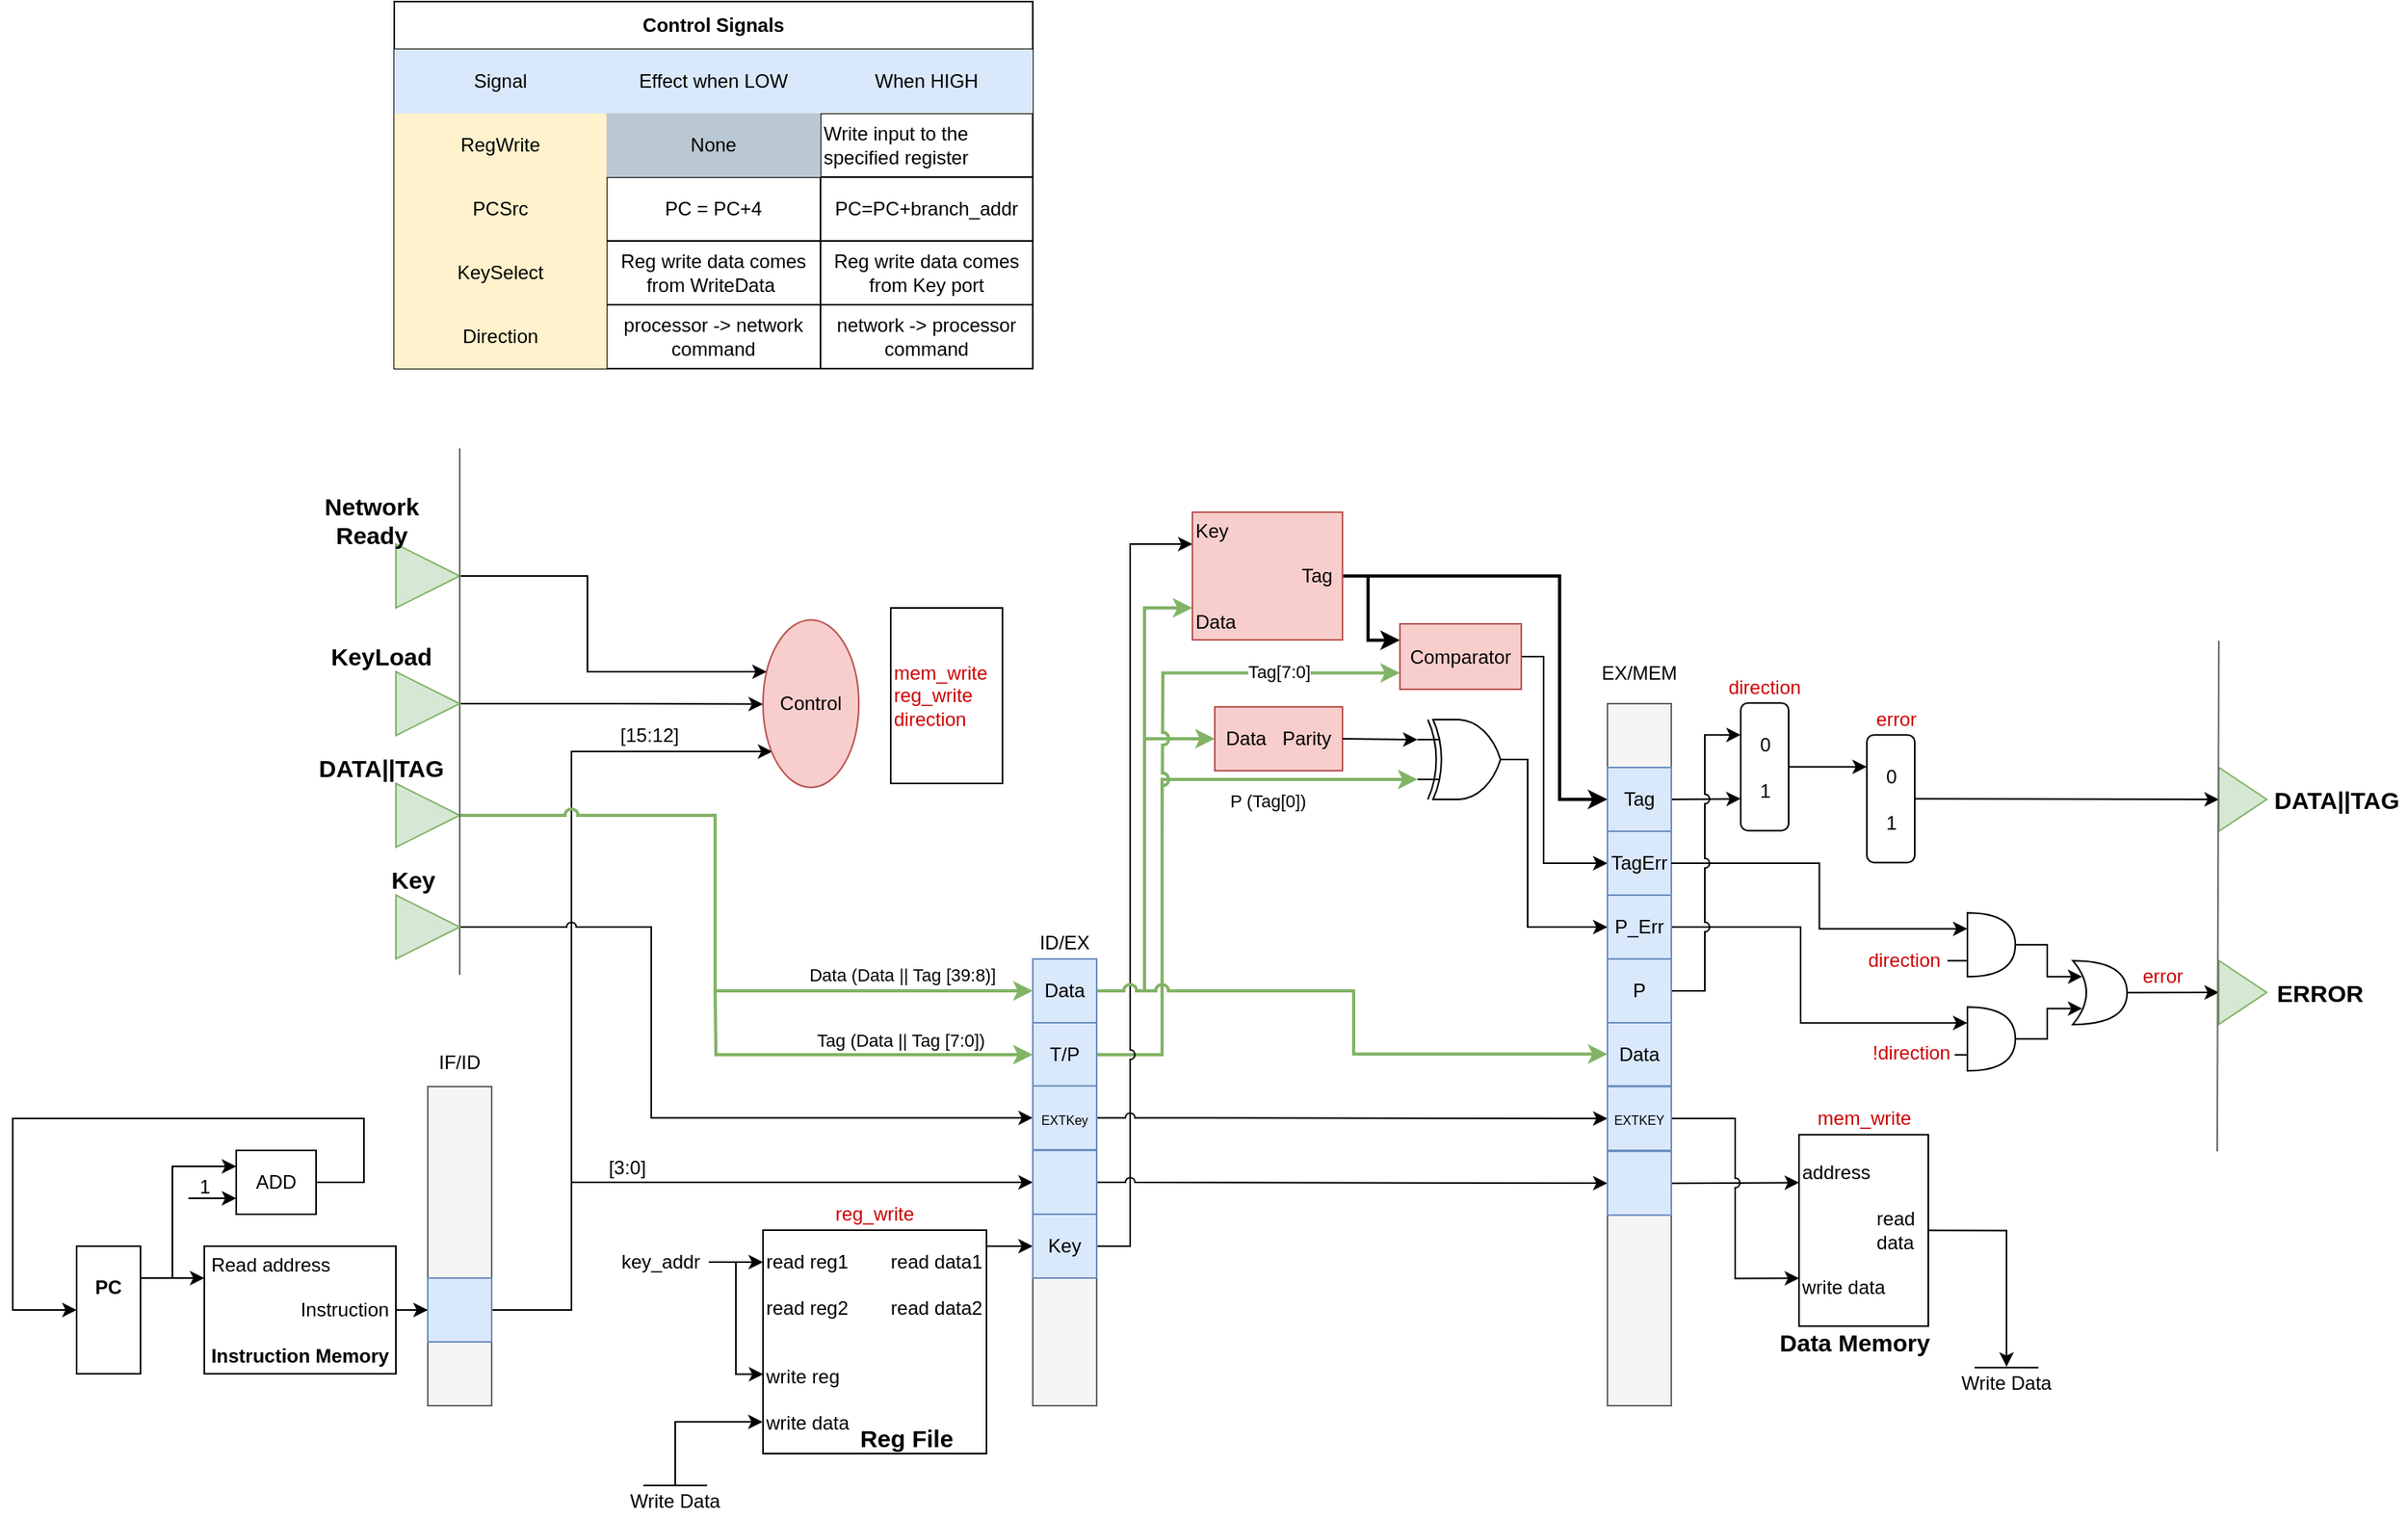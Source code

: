 <mxfile version="14.5.1" type="device"><diagram name="Page-1" id="74e2e168-ea6b-b213-b513-2b3c1d86103e"><mxGraphModel dx="2950" dy="795" grid="1" gridSize="10" guides="1" tooltips="1" connect="1" arrows="1" fold="1" page="1" pageScale="1" pageWidth="1654" pageHeight="1169" background="#ffffff" math="0" shadow="0"><root><mxCell id="0"/><mxCell id="1" parent="0"/><mxCell id="Qz7bdWwAVYigRdBkFdGd-472" value="" style="rounded=0;whiteSpace=wrap;html=1;fillColor=#f5f5f5;strokeColor=#666666;fontColor=#333333;" parent="1" vertex="1"><mxGeometry x="-561" y="560" width="40" height="440" as="geometry"/></mxCell><mxCell id="Qz7bdWwAVYigRdBkFdGd-471" value="" style="rounded=0;whiteSpace=wrap;html=1;fillColor=#f5f5f5;strokeColor=#666666;fontColor=#333333;" parent="1" vertex="1"><mxGeometry x="-921" y="720" width="40" height="280" as="geometry"/></mxCell><mxCell id="Qz7bdWwAVYigRdBkFdGd-112" value="" style="rounded=0;whiteSpace=wrap;html=1;fillColor=#f5f5f5;strokeColor=#666666;fontColor=#333333;" parent="1" vertex="1"><mxGeometry x="-1300" y="800" width="40" height="200" as="geometry"/></mxCell><mxCell id="Qz7bdWwAVYigRdBkFdGd-50" style="rounded=0;orthogonalLoop=1;jettySize=auto;html=1;strokeWidth=2;entryX=0;entryY=0.75;entryDx=0;entryDy=0;entryPerimeter=0;edgeStyle=elbowEdgeStyle;exitX=1;exitY=0.5;exitDx=0;exitDy=0;fillColor=#d5e8d4;strokeColor=#82b366;jumpStyle=arc;" parent="1" source="Qz7bdWwAVYigRdBkFdGd-68" target="X4M5kiGfj8G9DCbS5m-O-1" edge="1"><mxGeometry relative="1" as="geometry"><mxPoint x="-901" y="540" as="sourcePoint"/><mxPoint x="-671" y="680" as="targetPoint"/><Array as="points"><mxPoint x="-840" y="690"/><mxPoint x="-841" y="690"/><mxPoint x="-781" y="710"/></Array></mxGeometry></mxCell><mxCell id="Qz7bdWwAVYigRdBkFdGd-59" value="P (Tag[0])" style="edgeLabel;html=1;align=center;verticalAlign=middle;resizable=0;points=[];" parent="Qz7bdWwAVYigRdBkFdGd-50" vertex="1" connectable="0"><mxGeometry x="-0.06" y="-1" relative="1" as="geometry"><mxPoint x="65" y="-25.14" as="offset"/></mxGeometry></mxCell><mxCell id="6q1xAT7e-KM2-TRKY-lN-1" value="&lt;b&gt;PC&lt;br&gt;&lt;/b&gt;&lt;br&gt;&lt;br&gt;" style="rounded=0;whiteSpace=wrap;html=1;" parent="1" vertex="1"><mxGeometry x="-1520" y="900" width="40" height="80" as="geometry"/></mxCell><mxCell id="OQF8yWpYjCovLzbitYyB-6" style="edgeStyle=orthogonalEdgeStyle;rounded=0;orthogonalLoop=1;jettySize=auto;html=1;entryX=0;entryY=0.5;entryDx=0;entryDy=0;" parent="1" source="6q1xAT7e-KM2-TRKY-lN-2" target="Qz7bdWwAVYigRdBkFdGd-5" edge="1"><mxGeometry relative="1" as="geometry"><mxPoint x="-1320" y="950" as="targetPoint"/></mxGeometry></mxCell><mxCell id="6q1xAT7e-KM2-TRKY-lN-2" value="&lt;div style=&quot;text-align: left&quot;&gt;&lt;span&gt;Read address&lt;/span&gt;&lt;/div&gt;&lt;div style=&quot;text-align: left&quot;&gt;&lt;br&gt;&lt;/div&gt;&lt;div style=&quot;text-align: right&quot;&gt;&lt;span&gt;Instruction&lt;/span&gt;&lt;/div&gt;&lt;div style=&quot;text-align: right&quot;&gt;&lt;br&gt;&lt;/div&gt;&lt;div style=&quot;text-align: left&quot;&gt;&lt;span&gt;&lt;b&gt;Instruction Memory&lt;/b&gt;&lt;/span&gt;&lt;/div&gt;" style="rounded=0;whiteSpace=wrap;html=1;" parent="1" vertex="1"><mxGeometry x="-1440" y="900" width="120" height="80" as="geometry"/></mxCell><mxCell id="6q1xAT7e-KM2-TRKY-lN-3" value="" style="endArrow=classic;html=1;exitX=1;exitY=0.25;exitDx=0;exitDy=0;entryX=0;entryY=0.25;entryDx=0;entryDy=0;" parent="1" source="6q1xAT7e-KM2-TRKY-lN-1" target="6q1xAT7e-KM2-TRKY-lN-2" edge="1"><mxGeometry width="50" height="50" relative="1" as="geometry"><mxPoint x="-1320" y="990" as="sourcePoint"/><mxPoint x="-1270" y="940" as="targetPoint"/></mxGeometry></mxCell><mxCell id="6q1xAT7e-KM2-TRKY-lN-13" value="&lt;div&gt;&lt;span&gt;read reg1&amp;nbsp; &amp;nbsp; &amp;nbsp; &amp;nbsp; read data1&lt;/span&gt;&lt;/div&gt;&lt;div&gt;&lt;span&gt;&lt;br&gt;&lt;/span&gt;&lt;/div&gt;&lt;div&gt;&lt;span&gt;read reg2&amp;nbsp; &amp;nbsp; &amp;nbsp; &amp;nbsp; read data2&lt;/span&gt;&lt;/div&gt;&lt;div&gt;&lt;span&gt;&lt;br&gt;&lt;/span&gt;&lt;/div&gt;&lt;div style=&quot;text-align: right&quot;&gt;&lt;br&gt;&lt;/div&gt;&lt;div&gt;&lt;span&gt;write reg&lt;/span&gt;&lt;/div&gt;&lt;div&gt;&lt;span&gt;&lt;br&gt;&lt;/span&gt;&lt;/div&gt;write data" style="rounded=0;whiteSpace=wrap;html=1;align=left;" parent="1" vertex="1"><mxGeometry x="-1090" y="890" width="140" height="140" as="geometry"/></mxCell><mxCell id="zgt9jMyl5GcCJCUbDBFP-15" style="edgeStyle=orthogonalEdgeStyle;rounded=0;jumpStyle=arc;orthogonalLoop=1;jettySize=auto;html=1;exitX=1;exitY=0.5;exitDx=0;exitDy=0;strokeWidth=1;entryX=0.5;entryY=0;entryDx=0;entryDy=0;" edge="1" parent="1" source="6q1xAT7e-KM2-TRKY-lN-38" target="Qz7bdWwAVYigRdBkFdGd-151"><mxGeometry relative="1" as="geometry"><mxPoint x="-311" y="965.58" as="targetPoint"/><Array as="points"><mxPoint x="-311" y="890.58"/></Array></mxGeometry></mxCell><mxCell id="6q1xAT7e-KM2-TRKY-lN-38" value="&lt;div&gt;&lt;span&gt;address&lt;/span&gt;&lt;/div&gt;&lt;div&gt;&lt;span&gt;&lt;br&gt;&lt;/span&gt;&lt;/div&gt;&lt;div&gt;&lt;span&gt;&amp;nbsp; &amp;nbsp; &amp;nbsp; &amp;nbsp; &amp;nbsp; &amp;nbsp; &amp;nbsp; read&lt;/span&gt;&lt;/div&gt;&lt;div&gt;&lt;span&gt;&amp;nbsp; &amp;nbsp; &amp;nbsp; &amp;nbsp; &amp;nbsp; &amp;nbsp; &amp;nbsp; data&lt;/span&gt;&lt;/div&gt;&lt;div style=&quot;text-align: right&quot;&gt;&lt;br&gt;&lt;/div&gt;&lt;div&gt;&lt;span&gt;write data&lt;/span&gt;&lt;/div&gt;" style="rounded=0;whiteSpace=wrap;html=1;align=left;" parent="1" vertex="1"><mxGeometry x="-441" y="830.16" width="81" height="120" as="geometry"/></mxCell><mxCell id="6q1xAT7e-KM2-TRKY-lN-51" value="" style="endArrow=classic;html=1;entryX=0;entryY=0.25;entryDx=0;entryDy=0;exitX=1;exitY=0.5;exitDx=0;exitDy=0;rounded=0;edgeStyle=elbowEdgeStyle;jumpStyle=arc;" parent="1" source="Qz7bdWwAVYigRdBkFdGd-15" target="6q1xAT7e-KM2-TRKY-lN-38" edge="1"><mxGeometry width="50" height="50" relative="1" as="geometry"><mxPoint x="-521" y="891" as="sourcePoint"/><mxPoint x="-390" y="980" as="targetPoint"/><Array as="points"/></mxGeometry></mxCell><mxCell id="6q1xAT7e-KM2-TRKY-lN-56" value="&lt;font style=&quot;font-size: 15px&quot;&gt;&lt;b&gt;Reg File&lt;/b&gt;&lt;/font&gt;" style="text;html=1;strokeColor=none;fillColor=none;align=center;verticalAlign=middle;whiteSpace=wrap;rounded=0;" parent="1" vertex="1"><mxGeometry x="-1040" y="1010" width="80" height="20" as="geometry"/></mxCell><mxCell id="6q1xAT7e-KM2-TRKY-lN-57" value="&lt;font style=&quot;font-size: 15px&quot;&gt;&lt;b&gt;Data Memory&lt;/b&gt;&lt;/font&gt;" style="text;html=1;strokeColor=none;fillColor=none;align=center;verticalAlign=middle;whiteSpace=wrap;rounded=0;" parent="1" vertex="1"><mxGeometry x="-466" y="950.16" width="120" height="20" as="geometry"/></mxCell><mxCell id="6q1xAT7e-KM2-TRKY-lN-79" value="" style="endArrow=classic;html=1;entryX=0;entryY=0.25;entryDx=0;entryDy=0;exitX=1;exitY=0.25;exitDx=0;exitDy=0;rounded=0;" parent="1" source="6q1xAT7e-KM2-TRKY-lN-1" target="Qz7bdWwAVYigRdBkFdGd-65" edge="1"><mxGeometry width="50" height="50" relative="1" as="geometry"><mxPoint x="-1460" y="480" as="sourcePoint"/><mxPoint x="-574.992" y="264.078" as="targetPoint"/><Array as="points"><mxPoint x="-1460" y="920"/><mxPoint x="-1460" y="850"/></Array></mxGeometry></mxCell><mxCell id="6q1xAT7e-KM2-TRKY-lN-95" value="" style="endArrow=classic;html=1;exitX=1;exitY=0.5;exitDx=0;exitDy=0;rounded=0;strokeWidth=1;edgeStyle=elbowEdgeStyle;entryX=0;entryY=0.5;entryDx=0;entryDy=0;" parent="1" source="Qz7bdWwAVYigRdBkFdGd-5" target="Qz7bdWwAVYigRdBkFdGd-11" edge="1"><mxGeometry width="50" height="50" relative="1" as="geometry"><mxPoint x="-1300" y="950" as="sourcePoint"/><mxPoint x="-990" y="850" as="targetPoint"/><Array as="points"><mxPoint x="-1210" y="900"/></Array></mxGeometry></mxCell><mxCell id="6q1xAT7e-KM2-TRKY-lN-102" value="[3:0]" style="text;html=1;strokeColor=none;fillColor=none;align=center;verticalAlign=middle;whiteSpace=wrap;rounded=0;" parent="1" vertex="1"><mxGeometry x="-1195" y="840.58" width="40" height="20" as="geometry"/></mxCell><mxCell id="OQF8yWpYjCovLzbitYyB-7" value="IF/ID" style="text;html=1;strokeColor=none;fillColor=none;align=center;verticalAlign=middle;whiteSpace=wrap;rounded=0;" parent="1" vertex="1"><mxGeometry x="-1300" y="774.58" width="40" height="20" as="geometry"/></mxCell><mxCell id="OQF8yWpYjCovLzbitYyB-9" value="ID/EX" style="text;html=1;strokeColor=none;fillColor=none;align=center;verticalAlign=middle;whiteSpace=wrap;rounded=0;" parent="1" vertex="1"><mxGeometry x="-921" y="700" width="40" height="20" as="geometry"/></mxCell><mxCell id="OQF8yWpYjCovLzbitYyB-10" value="" style="endArrow=classic;html=1;entryX=0;entryY=0.5;entryDx=0;entryDy=0;rounded=0;edgeStyle=elbowEdgeStyle;" parent="1" target="Qz7bdWwAVYigRdBkFdGd-8" edge="1"><mxGeometry width="50" height="50" relative="1" as="geometry"><mxPoint x="-950" y="900" as="sourcePoint"/><mxPoint x="-900" y="852.08" as="targetPoint"/><Array as="points"><mxPoint x="-941" y="900"/></Array></mxGeometry></mxCell><mxCell id="OQF8yWpYjCovLzbitYyB-30" value="EX/MEM" style="text;html=1;strokeColor=none;fillColor=none;align=center;verticalAlign=middle;whiteSpace=wrap;rounded=0;" parent="1" vertex="1"><mxGeometry x="-561" y="531" width="40" height="20" as="geometry"/></mxCell><mxCell id="k0A_4YkUhH9i3NWK06eN-8" value="1" style="text;html=1;align=center;verticalAlign=middle;resizable=0;points=[];autosize=1;" parent="1" vertex="1"><mxGeometry x="-1450" y="853" width="20" height="20" as="geometry"/></mxCell><mxCell id="k0A_4YkUhH9i3NWK06eN-9" value="" style="endArrow=classic;html=1;entryX=0;entryY=0.75;entryDx=0;entryDy=0;" parent="1" target="Qz7bdWwAVYigRdBkFdGd-65" edge="1"><mxGeometry width="50" height="50" relative="1" as="geometry"><mxPoint x="-1450" y="870" as="sourcePoint"/><mxPoint x="-1446.132" y="820.845" as="targetPoint"/></mxGeometry></mxCell><mxCell id="k0A_4YkUhH9i3NWK06eN-18" value="" style="endArrow=classic;html=1;exitX=1;exitY=0.5;exitDx=0;exitDy=0;rounded=0;entryX=0;entryY=0.5;entryDx=0;entryDy=0;" parent="1" source="Qz7bdWwAVYigRdBkFdGd-65" target="6q1xAT7e-KM2-TRKY-lN-1" edge="1"><mxGeometry width="50" height="50" relative="1" as="geometry"><mxPoint x="-1360.442" y="764.869" as="sourcePoint"/><mxPoint x="-1580" y="925" as="targetPoint"/><Array as="points"><mxPoint x="-1340" y="860"/><mxPoint x="-1340" y="820"/><mxPoint x="-1560" y="820"/><mxPoint x="-1560" y="940"/></Array></mxGeometry></mxCell><mxCell id="Qz7bdWwAVYigRdBkFdGd-118" style="edgeStyle=elbowEdgeStyle;rounded=0;jumpStyle=arc;orthogonalLoop=1;jettySize=auto;html=1;strokeWidth=1;entryX=0.097;entryY=0.786;entryDx=0;entryDy=0;entryPerimeter=0;" parent="1" source="Qz7bdWwAVYigRdBkFdGd-5" edge="1" target="Qz7bdWwAVYigRdBkFdGd-115"><mxGeometry relative="1" as="geometry"><mxPoint x="-1090" y="590" as="targetPoint"/><Array as="points"><mxPoint x="-1210" y="750"/><mxPoint x="-1210" y="610"/><mxPoint x="-1210" y="580"/><mxPoint x="-1210" y="740"/></Array></mxGeometry></mxCell><mxCell id="Qz7bdWwAVYigRdBkFdGd-5" value="" style="whiteSpace=wrap;html=1;aspect=fixed;fillColor=#dae8fc;strokeColor=#6c8ebf;" parent="1" vertex="1"><mxGeometry x="-1300" y="920" width="40" height="40" as="geometry"/></mxCell><mxCell id="zgt9jMyl5GcCJCUbDBFP-25" style="edgeStyle=orthogonalEdgeStyle;rounded=0;jumpStyle=arc;orthogonalLoop=1;jettySize=auto;html=1;exitX=1;exitY=0.5;exitDx=0;exitDy=0;entryX=0;entryY=0.25;entryDx=0;entryDy=0;startArrow=none;startFill=0;endArrow=classic;endFill=1;strokeWidth=1;" edge="1" parent="1" source="Qz7bdWwAVYigRdBkFdGd-8" target="Qz7bdWwAVYigRdBkFdGd-52"><mxGeometry relative="1" as="geometry"><Array as="points"><mxPoint x="-860" y="900"/><mxPoint x="-860" y="460"/></Array></mxGeometry></mxCell><mxCell id="Qz7bdWwAVYigRdBkFdGd-8" value="Key" style="whiteSpace=wrap;html=1;aspect=fixed;fillColor=#dae8fc;strokeColor=#6c8ebf;" parent="1" vertex="1"><mxGeometry x="-921" y="880" width="40" height="40" as="geometry"/></mxCell><mxCell id="zgt9jMyl5GcCJCUbDBFP-9" style="edgeStyle=orthogonalEdgeStyle;rounded=0;orthogonalLoop=1;jettySize=auto;html=1;exitX=1;exitY=0.5;exitDx=0;exitDy=0;entryX=0;entryY=0.5;entryDx=0;entryDy=0;strokeWidth=1;jumpStyle=arc;" edge="1" parent="1" source="Qz7bdWwAVYigRdBkFdGd-11" target="Qz7bdWwAVYigRdBkFdGd-15"><mxGeometry relative="1" as="geometry"/></mxCell><mxCell id="Qz7bdWwAVYigRdBkFdGd-11" value="" style="whiteSpace=wrap;html=1;aspect=fixed;fillColor=#dae8fc;strokeColor=#6c8ebf;" parent="1" vertex="1"><mxGeometry x="-921" y="840" width="40" height="40" as="geometry"/></mxCell><mxCell id="Qz7bdWwAVYigRdBkFdGd-15" value="" style="whiteSpace=wrap;html=1;aspect=fixed;fillColor=#dae8fc;strokeColor=#6c8ebf;" parent="1" vertex="1"><mxGeometry x="-561" y="840.58" width="40" height="40" as="geometry"/></mxCell><mxCell id="Qz7bdWwAVYigRdBkFdGd-28" style="edgeStyle=orthogonalEdgeStyle;rounded=0;orthogonalLoop=1;jettySize=auto;html=1;entryX=0;entryY=0.5;entryDx=0;entryDy=0;fillColor=#d5e8d4;strokeColor=#82b366;strokeWidth=2;exitX=1;exitY=0.5;exitDx=0;exitDy=0;jumpStyle=arc;" parent="1" source="Qz7bdWwAVYigRdBkFdGd-25" target="Qz7bdWwAVYigRdBkFdGd-69" edge="1"><mxGeometry relative="1" as="geometry"><mxPoint x="-1110" y="730" as="sourcePoint"/><Array as="points"><mxPoint x="-1120" y="630"/><mxPoint x="-1120" y="740"/></Array></mxGeometry></mxCell><mxCell id="Qz7bdWwAVYigRdBkFdGd-32" value="Data (Data || Tag [39:8)]" style="edgeLabel;html=1;align=center;verticalAlign=middle;resizable=0;points=[];" parent="Qz7bdWwAVYigRdBkFdGd-28" vertex="1" connectable="0"><mxGeometry x="0.576" y="-2" relative="1" as="geometry"><mxPoint x="17.43" y="-12" as="offset"/></mxGeometry></mxCell><mxCell id="Qz7bdWwAVYigRdBkFdGd-25" value="" style="triangle;whiteSpace=wrap;html=1;fillColor=#d5e8d4;strokeColor=#82b366;" parent="1" vertex="1"><mxGeometry x="-1320" y="610" width="40" height="40" as="geometry"/></mxCell><mxCell id="Qz7bdWwAVYigRdBkFdGd-26" value="&lt;font style=&quot;font-size: 15px&quot;&gt;&lt;b&gt;DATA||TAG&lt;/b&gt;&lt;/font&gt;" style="text;html=1;strokeColor=none;fillColor=none;align=center;verticalAlign=middle;whiteSpace=wrap;rounded=0;" parent="1" vertex="1"><mxGeometry x="-1380" y="590" width="102.29" height="20" as="geometry"/></mxCell><mxCell id="Qz7bdWwAVYigRdBkFdGd-35" value="&lt;font style=&quot;font-size: 15px&quot;&gt;&lt;b&gt;ERROR&lt;/b&gt;&lt;/font&gt;" style="text;html=1;strokeColor=none;fillColor=none;align=center;verticalAlign=middle;whiteSpace=wrap;rounded=0;" parent="1" vertex="1"><mxGeometry x="-151.75" y="731.08" width="75" height="20" as="geometry"/></mxCell><mxCell id="zgt9jMyl5GcCJCUbDBFP-52" style="edgeStyle=orthogonalEdgeStyle;rounded=0;jumpStyle=arc;orthogonalLoop=1;jettySize=auto;html=1;exitX=0;exitY=0.5;exitDx=0;exitDy=0;startArrow=classic;startFill=1;endArrow=none;endFill=0;strokeWidth=2;fillColor=#d5e8d4;strokeColor=#82b366;" edge="1" parent="1" source="Qz7bdWwAVYigRdBkFdGd-43"><mxGeometry relative="1" as="geometry"><mxPoint x="-850" y="582" as="targetPoint"/></mxGeometry></mxCell><mxCell id="Qz7bdWwAVYigRdBkFdGd-43" value="Data&amp;nbsp; &amp;nbsp;Parity" style="rounded=0;whiteSpace=wrap;html=1;fillColor=#f8cecc;strokeColor=#b85450;" parent="1" vertex="1"><mxGeometry x="-807" y="562" width="80" height="40" as="geometry"/></mxCell><mxCell id="Qz7bdWwAVYigRdBkFdGd-46" style="rounded=0;orthogonalLoop=1;jettySize=auto;html=1;entryX=0;entryY=0.75;entryDx=0;entryDy=0;strokeWidth=2;edgeStyle=elbowEdgeStyle;exitX=1;exitY=0.5;exitDx=0;exitDy=0;fillColor=#d5e8d4;strokeColor=#82b366;jumpStyle=arc;" parent="1" source="Qz7bdWwAVYigRdBkFdGd-69" target="Qz7bdWwAVYigRdBkFdGd-52" edge="1"><mxGeometry relative="1" as="geometry"><mxPoint x="-901" y="500" as="sourcePoint"/><mxPoint x="-781" y="441.93" as="targetPoint"/><Array as="points"><mxPoint x="-851" y="620"/></Array></mxGeometry></mxCell><mxCell id="Qz7bdWwAVYigRdBkFdGd-63" style="edgeStyle=elbowEdgeStyle;rounded=0;jumpStyle=arc;orthogonalLoop=1;jettySize=auto;html=1;entryX=0;entryY=0.5;entryDx=0;entryDy=0;strokeWidth=1;exitX=1;exitY=0.5;exitDx=0;exitDy=0;exitPerimeter=0;" parent="1" source="X4M5kiGfj8G9DCbS5m-O-1" target="Qz7bdWwAVYigRdBkFdGd-60" edge="1"><mxGeometry relative="1" as="geometry"><Array as="points"><mxPoint x="-611" y="650"/></Array><mxPoint x="-621.0" y="620" as="sourcePoint"/></mxGeometry></mxCell><mxCell id="Qz7bdWwAVYigRdBkFdGd-57" style="edgeStyle=elbowEdgeStyle;rounded=0;orthogonalLoop=1;jettySize=auto;html=1;entryX=0;entryY=0.25;entryDx=0;entryDy=0;strokeWidth=2;exitX=1;exitY=0.5;exitDx=0;exitDy=0;" parent="1" source="Qz7bdWwAVYigRdBkFdGd-52" target="Qz7bdWwAVYigRdBkFdGd-55" edge="1"><mxGeometry relative="1" as="geometry"><Array as="points"><mxPoint x="-711" y="500"/></Array></mxGeometry></mxCell><mxCell id="Qz7bdWwAVYigRdBkFdGd-89" style="rounded=0;jumpStyle=arc;orthogonalLoop=1;jettySize=auto;elbow=vertical;html=1;entryX=0;entryY=0.5;entryDx=0;entryDy=0;strokeWidth=2;exitX=1;exitY=0.5;exitDx=0;exitDy=0;" parent="1" source="Qz7bdWwAVYigRdBkFdGd-52" target="Qz7bdWwAVYigRdBkFdGd-88" edge="1"><mxGeometry relative="1" as="geometry"><Array as="points"><mxPoint x="-591" y="480"/><mxPoint x="-591" y="620"/></Array></mxGeometry></mxCell><mxCell id="Qz7bdWwAVYigRdBkFdGd-52" value="&lt;div&gt;&lt;span&gt;Key&lt;/span&gt;&lt;/div&gt;&lt;div&gt;&lt;br&gt;&lt;/div&gt;&lt;div&gt;&amp;nbsp; &amp;nbsp; &amp;nbsp; &amp;nbsp; &amp;nbsp; &amp;nbsp; &amp;nbsp; &amp;nbsp; &amp;nbsp; &amp;nbsp; Tag&lt;/div&gt;&lt;div&gt;&lt;br&gt;&lt;/div&gt;&lt;div&gt;Data&lt;/div&gt;" style="rounded=0;whiteSpace=wrap;html=1;fillColor=#f8cecc;strokeColor=#b85450;align=left;" parent="1" vertex="1"><mxGeometry x="-821" y="440" width="94" height="80" as="geometry"/></mxCell><mxCell id="Qz7bdWwAVYigRdBkFdGd-62" style="edgeStyle=elbowEdgeStyle;rounded=0;jumpStyle=arc;orthogonalLoop=1;jettySize=auto;html=1;entryX=0;entryY=0.5;entryDx=0;entryDy=0;strokeWidth=1;" parent="1" source="Qz7bdWwAVYigRdBkFdGd-55" target="Qz7bdWwAVYigRdBkFdGd-61" edge="1"><mxGeometry relative="1" as="geometry"><Array as="points"><mxPoint x="-601" y="590"/></Array></mxGeometry></mxCell><mxCell id="zgt9jMyl5GcCJCUbDBFP-26" style="edgeStyle=orthogonalEdgeStyle;rounded=0;jumpStyle=arc;orthogonalLoop=1;jettySize=auto;html=1;exitX=0;exitY=0.75;exitDx=0;exitDy=0;startArrow=classic;startFill=1;endArrow=none;endFill=0;strokeWidth=2;fillColor=#d5e8d4;strokeColor=#82b366;" edge="1" parent="1" source="Qz7bdWwAVYigRdBkFdGd-55"><mxGeometry relative="1" as="geometry"><mxPoint x="-840" y="640" as="targetPoint"/></mxGeometry></mxCell><mxCell id="Qz7bdWwAVYigRdBkFdGd-55" value="Comparator" style="rounded=0;whiteSpace=wrap;html=1;fillColor=#f8cecc;strokeColor=#b85450;" parent="1" vertex="1"><mxGeometry x="-691" y="510" width="76" height="41" as="geometry"/></mxCell><mxCell id="zgt9jMyl5GcCJCUbDBFP-39" style="edgeStyle=orthogonalEdgeStyle;rounded=0;jumpStyle=arc;orthogonalLoop=1;jettySize=auto;html=1;exitX=1;exitY=0.5;exitDx=0;exitDy=0;entryX=0;entryY=0.25;entryDx=0;entryDy=0;entryPerimeter=0;startArrow=none;startFill=0;endArrow=classic;endFill=1;strokeWidth=1;" edge="1" parent="1" source="Qz7bdWwAVYigRdBkFdGd-60" target="Qz7bdWwAVYigRdBkFdGd-93"><mxGeometry relative="1" as="geometry"><Array as="points"><mxPoint x="-440" y="700"/><mxPoint x="-440" y="760"/></Array></mxGeometry></mxCell><mxCell id="Qz7bdWwAVYigRdBkFdGd-60" value="P_Err" style="whiteSpace=wrap;html=1;aspect=fixed;fillColor=#dae8fc;strokeColor=#6c8ebf;" parent="1" vertex="1"><mxGeometry x="-561" y="680" width="40" height="40" as="geometry"/></mxCell><mxCell id="Qz7bdWwAVYigRdBkFdGd-61" value="TagErr" style="whiteSpace=wrap;html=1;aspect=fixed;fillColor=#dae8fc;strokeColor=#6c8ebf;" parent="1" vertex="1"><mxGeometry x="-561" y="640" width="40" height="40" as="geometry"/></mxCell><mxCell id="Qz7bdWwAVYigRdBkFdGd-65" value="ADD" style="rounded=0;whiteSpace=wrap;html=1;" parent="1" vertex="1"><mxGeometry x="-1420" y="840" width="50" height="40" as="geometry"/></mxCell><mxCell id="zgt9jMyl5GcCJCUbDBFP-23" style="edgeStyle=orthogonalEdgeStyle;rounded=0;jumpStyle=arc;orthogonalLoop=1;jettySize=auto;html=1;exitX=0;exitY=0.5;exitDx=0;exitDy=0;startArrow=classic;startFill=1;endArrow=none;endFill=0;strokeWidth=2;fillColor=#d5e8d4;strokeColor=#82b366;" edge="1" parent="1" source="Qz7bdWwAVYigRdBkFdGd-68"><mxGeometry relative="1" as="geometry"><mxPoint x="-1120" y="740" as="targetPoint"/></mxGeometry></mxCell><mxCell id="Qz7bdWwAVYigRdBkFdGd-68" value="T/P" style="whiteSpace=wrap;html=1;aspect=fixed;fillColor=#dae8fc;strokeColor=#6c8ebf;" parent="1" vertex="1"><mxGeometry x="-921" y="760" width="40" height="40" as="geometry"/></mxCell><mxCell id="Qz7bdWwAVYigRdBkFdGd-69" value="Data" style="whiteSpace=wrap;html=1;aspect=fixed;fillColor=#dae8fc;strokeColor=#6c8ebf;" parent="1" vertex="1"><mxGeometry x="-921" y="720" width="40" height="40" as="geometry"/></mxCell><mxCell id="Qz7bdWwAVYigRdBkFdGd-80" value="" style="endArrow=none;html=1;strokeWidth=1;" parent="1" edge="1"><mxGeometry width="50" height="50" relative="1" as="geometry"><mxPoint x="-1165" y="1050" as="sourcePoint"/><mxPoint x="-1125" y="1050" as="targetPoint"/></mxGeometry></mxCell><mxCell id="Qz7bdWwAVYigRdBkFdGd-82" style="edgeStyle=elbowEdgeStyle;rounded=0;jumpStyle=arc;orthogonalLoop=1;jettySize=auto;html=1;entryX=-0.002;entryY=0.858;entryDx=0;entryDy=0;strokeWidth=1;exitX=0.5;exitY=0;exitDx=0;exitDy=0;entryPerimeter=0;" parent="1" source="Qz7bdWwAVYigRdBkFdGd-81" target="6q1xAT7e-KM2-TRKY-lN-13" edge="1"><mxGeometry relative="1" as="geometry"><Array as="points"><mxPoint x="-1145" y="1040"/></Array><mxPoint x="-1171.36" y="1025" as="targetPoint"/></mxGeometry></mxCell><mxCell id="Qz7bdWwAVYigRdBkFdGd-81" value="Write Data" style="text;html=1;strokeColor=none;fillColor=none;align=center;verticalAlign=middle;whiteSpace=wrap;rounded=0;" parent="1" vertex="1"><mxGeometry x="-1195" y="1050" width="100" height="20" as="geometry"/></mxCell><mxCell id="zgt9jMyl5GcCJCUbDBFP-35" style="edgeStyle=orthogonalEdgeStyle;rounded=0;jumpStyle=arc;orthogonalLoop=1;jettySize=auto;html=1;exitX=1;exitY=0.5;exitDx=0;exitDy=0;entryX=0;entryY=0.75;entryDx=0;entryDy=0;startArrow=none;startFill=0;endArrow=classic;endFill=1;strokeWidth=1;" edge="1" parent="1" source="Qz7bdWwAVYigRdBkFdGd-88" target="Qz7bdWwAVYigRdBkFdGd-125"><mxGeometry relative="1" as="geometry"/></mxCell><mxCell id="Qz7bdWwAVYigRdBkFdGd-88" value="Tag" style="whiteSpace=wrap;html=1;aspect=fixed;fillColor=#dae8fc;strokeColor=#6c8ebf;" parent="1" vertex="1"><mxGeometry x="-561" y="600" width="40" height="40" as="geometry"/></mxCell><mxCell id="zgt9jMyl5GcCJCUbDBFP-42" style="edgeStyle=orthogonalEdgeStyle;rounded=0;jumpStyle=arc;orthogonalLoop=1;jettySize=auto;html=1;exitX=1;exitY=0.5;exitDx=0;exitDy=0;exitPerimeter=0;entryX=0;entryY=0.5;entryDx=0;entryDy=0;startArrow=none;startFill=0;endArrow=classic;endFill=1;strokeWidth=1;" edge="1" parent="1" source="Qz7bdWwAVYigRdBkFdGd-90" target="Qz7bdWwAVYigRdBkFdGd-103"><mxGeometry relative="1" as="geometry"/></mxCell><mxCell id="Qz7bdWwAVYigRdBkFdGd-90" value="" style="shape=xor;whiteSpace=wrap;html=1;" parent="1" vertex="1"><mxGeometry x="-269.5" y="721.08" width="34" height="40" as="geometry"/></mxCell><mxCell id="zgt9jMyl5GcCJCUbDBFP-38" style="edgeStyle=orthogonalEdgeStyle;rounded=0;jumpStyle=arc;orthogonalLoop=1;jettySize=auto;html=1;exitX=0;exitY=0.25;exitDx=0;exitDy=0;exitPerimeter=0;entryX=1;entryY=0.5;entryDx=0;entryDy=0;startArrow=classic;startFill=1;endArrow=none;endFill=0;strokeWidth=1;" edge="1" parent="1" source="Qz7bdWwAVYigRdBkFdGd-91" target="Qz7bdWwAVYigRdBkFdGd-61"><mxGeometry relative="1" as="geometry"/></mxCell><mxCell id="zgt9jMyl5GcCJCUbDBFP-43" style="edgeStyle=orthogonalEdgeStyle;rounded=0;jumpStyle=arc;orthogonalLoop=1;jettySize=auto;html=1;exitX=1;exitY=0.5;exitDx=0;exitDy=0;exitPerimeter=0;entryX=0.175;entryY=0.25;entryDx=0;entryDy=0;entryPerimeter=0;startArrow=none;startFill=0;endArrow=classic;endFill=1;strokeWidth=1;" edge="1" parent="1" source="Qz7bdWwAVYigRdBkFdGd-91" target="Qz7bdWwAVYigRdBkFdGd-90"><mxGeometry relative="1" as="geometry"/></mxCell><mxCell id="zgt9jMyl5GcCJCUbDBFP-48" style="edgeStyle=orthogonalEdgeStyle;rounded=0;jumpStyle=arc;orthogonalLoop=1;jettySize=auto;html=1;exitX=0;exitY=0.75;exitDx=0;exitDy=0;exitPerimeter=0;startArrow=none;startFill=0;endArrow=none;endFill=0;strokeWidth=1;" edge="1" parent="1" source="Qz7bdWwAVYigRdBkFdGd-91"><mxGeometry relative="1" as="geometry"><mxPoint x="-348" y="721.18" as="targetPoint"/></mxGeometry></mxCell><mxCell id="Qz7bdWwAVYigRdBkFdGd-91" value="" style="shape=or;whiteSpace=wrap;html=1;" parent="1" vertex="1"><mxGeometry x="-335.5" y="691.08" width="30" height="40" as="geometry"/></mxCell><mxCell id="zgt9jMyl5GcCJCUbDBFP-21" style="edgeStyle=orthogonalEdgeStyle;rounded=0;jumpStyle=arc;orthogonalLoop=1;jettySize=auto;html=1;exitX=0;exitY=0.75;exitDx=0;exitDy=0;exitPerimeter=0;endArrow=none;endFill=0;strokeWidth=1;" edge="1" parent="1" source="Qz7bdWwAVYigRdBkFdGd-93"><mxGeometry relative="1" as="geometry"><mxPoint x="-343.5" y="781.057" as="targetPoint"/></mxGeometry></mxCell><mxCell id="zgt9jMyl5GcCJCUbDBFP-44" style="edgeStyle=orthogonalEdgeStyle;rounded=0;jumpStyle=arc;orthogonalLoop=1;jettySize=auto;html=1;exitX=1;exitY=0.5;exitDx=0;exitDy=0;exitPerimeter=0;entryX=0.175;entryY=0.75;entryDx=0;entryDy=0;entryPerimeter=0;startArrow=none;startFill=0;endArrow=classic;endFill=1;strokeWidth=1;" edge="1" parent="1" source="Qz7bdWwAVYigRdBkFdGd-93" target="Qz7bdWwAVYigRdBkFdGd-90"><mxGeometry relative="1" as="geometry"/></mxCell><mxCell id="Qz7bdWwAVYigRdBkFdGd-93" value="" style="shape=or;whiteSpace=wrap;html=1;" parent="1" vertex="1"><mxGeometry x="-335.5" y="750.08" width="30" height="40" as="geometry"/></mxCell><mxCell id="Qz7bdWwAVYigRdBkFdGd-96" value="&lt;font color=&quot;#cc0000&quot;&gt;direction&lt;/font&gt;" style="text;html=1;strokeColor=none;fillColor=none;align=center;verticalAlign=middle;whiteSpace=wrap;rounded=0;" parent="1" vertex="1"><mxGeometry x="-400.5" y="711.08" width="50" height="20" as="geometry"/></mxCell><mxCell id="Qz7bdWwAVYigRdBkFdGd-97" value="&lt;font color=&quot;#cc0000&quot;&gt;!direction&lt;/font&gt;" style="text;html=1;strokeColor=none;fillColor=none;align=center;verticalAlign=middle;whiteSpace=wrap;rounded=0;" parent="1" vertex="1"><mxGeometry x="-400.5" y="769.08" width="59" height="20" as="geometry"/></mxCell><mxCell id="Qz7bdWwAVYigRdBkFdGd-102" value="" style="triangle;whiteSpace=wrap;html=1;fillColor=#d5e8d4;strokeColor=#82b366;" parent="1" vertex="1"><mxGeometry x="-178" y="600" width="30" height="40" as="geometry"/></mxCell><mxCell id="Qz7bdWwAVYigRdBkFdGd-103" value="" style="triangle;whiteSpace=wrap;html=1;fillColor=#d5e8d4;strokeColor=#82b366;" parent="1" vertex="1"><mxGeometry x="-178" y="721" width="30" height="40" as="geometry"/></mxCell><mxCell id="Qz7bdWwAVYigRdBkFdGd-104" value="&lt;b&gt;&lt;font style=&quot;font-size: 15px&quot;&gt;DATA||TAG&lt;/font&gt;&lt;/b&gt;" style="text;html=1;strokeColor=none;fillColor=none;align=center;verticalAlign=middle;whiteSpace=wrap;rounded=0;" parent="1" vertex="1"><mxGeometry x="-148" y="605.0" width="87.5" height="30" as="geometry"/></mxCell><mxCell id="Qz7bdWwAVYigRdBkFdGd-115" value="Control" style="ellipse;whiteSpace=wrap;html=1;fillColor=#f8cecc;strokeColor=#b85450;" parent="1" vertex="1"><mxGeometry x="-1090" y="507.5" width="60" height="105" as="geometry"/></mxCell><mxCell id="Qz7bdWwAVYigRdBkFdGd-119" value="&lt;div&gt;&lt;span style=&quot;color: rgb(204 , 0 , 0)&quot;&gt;&lt;br&gt;&lt;/span&gt;&lt;/div&gt;&lt;div&gt;&lt;span style=&quot;color: rgb(204 , 0 , 0)&quot;&gt;mem_write&lt;/span&gt;&lt;/div&gt;&lt;div&gt;&lt;span style=&quot;color: rgb(204 , 0 , 0)&quot;&gt;reg_write&lt;/span&gt;&lt;/div&gt;&lt;div&gt;&lt;span style=&quot;color: rgb(204 , 0 , 0)&quot;&gt;direction&lt;/span&gt;&lt;/div&gt;&lt;div&gt;&lt;span&gt;&lt;font color=&quot;#cc0000&quot;&gt;&lt;br&gt;&lt;/font&gt;&lt;/span&gt;&lt;/div&gt;" style="rounded=0;whiteSpace=wrap;html=1;align=left;" parent="1" vertex="1"><mxGeometry x="-1010" y="500" width="70" height="110" as="geometry"/></mxCell><mxCell id="zgt9jMyl5GcCJCUbDBFP-53" style="edgeStyle=orthogonalEdgeStyle;rounded=0;jumpStyle=arc;orthogonalLoop=1;jettySize=auto;html=1;exitX=0;exitY=0.5;exitDx=0;exitDy=0;startArrow=classic;startFill=1;endArrow=none;endFill=0;strokeWidth=2;fillColor=#d5e8d4;strokeColor=#82b366;" edge="1" parent="1" source="Qz7bdWwAVYigRdBkFdGd-121"><mxGeometry relative="1" as="geometry"><mxPoint x="-850" y="740" as="targetPoint"/><Array as="points"><mxPoint x="-720" y="780"/><mxPoint x="-720" y="740"/></Array></mxGeometry></mxCell><mxCell id="Qz7bdWwAVYigRdBkFdGd-121" value="Data" style="whiteSpace=wrap;html=1;aspect=fixed;fillColor=#dae8fc;strokeColor=#6c8ebf;" parent="1" vertex="1"><mxGeometry x="-561" y="759.58" width="40" height="40" as="geometry"/></mxCell><mxCell id="Qz7bdWwAVYigRdBkFdGd-143" style="edgeStyle=elbowEdgeStyle;rounded=0;jumpStyle=none;orthogonalLoop=1;jettySize=auto;html=1;entryX=0;entryY=0.25;entryDx=0;entryDy=0;strokeWidth=1;" parent="1" source="Qz7bdWwAVYigRdBkFdGd-125" target="Qz7bdWwAVYigRdBkFdGd-144" edge="1"><mxGeometry relative="1" as="geometry"/></mxCell><mxCell id="Qz7bdWwAVYigRdBkFdGd-125" value="&lt;div&gt;0&lt;/div&gt;&lt;div&gt;&lt;br&gt;&lt;/div&gt;&lt;div&gt;1&lt;/div&gt;" style="rounded=1;whiteSpace=wrap;html=1;align=center;" parent="1" vertex="1"><mxGeometry x="-477.5" y="559.58" width="30" height="80" as="geometry"/></mxCell><mxCell id="Qz7bdWwAVYigRdBkFdGd-126" value="&lt;font color=&quot;#cc0000&quot;&gt;direction&lt;br&gt;&lt;/font&gt;" style="text;html=1;strokeColor=none;fillColor=none;align=center;verticalAlign=middle;whiteSpace=wrap;rounded=0;" parent="1" vertex="1"><mxGeometry x="-490" y="540.16" width="55" height="20" as="geometry"/></mxCell><mxCell id="zgt9jMyl5GcCJCUbDBFP-36" style="edgeStyle=orthogonalEdgeStyle;rounded=0;jumpStyle=arc;orthogonalLoop=1;jettySize=auto;html=1;exitX=1;exitY=0.5;exitDx=0;exitDy=0;startArrow=none;startFill=0;endArrow=classic;endFill=1;strokeWidth=1;entryX=0;entryY=0.25;entryDx=0;entryDy=0;" edge="1" parent="1" source="Qz7bdWwAVYigRdBkFdGd-140" target="Qz7bdWwAVYigRdBkFdGd-125"><mxGeometry relative="1" as="geometry"><mxPoint x="-410.0" y="700" as="targetPoint"/><Array as="points"><mxPoint x="-500" y="740"/><mxPoint x="-500" y="580"/></Array></mxGeometry></mxCell><mxCell id="Qz7bdWwAVYigRdBkFdGd-140" value="P" style="whiteSpace=wrap;html=1;aspect=fixed;fillColor=#dae8fc;strokeColor=#6c8ebf;" parent="1" vertex="1"><mxGeometry x="-561" y="720" width="40" height="40" as="geometry"/></mxCell><mxCell id="zgt9jMyl5GcCJCUbDBFP-45" style="edgeStyle=orthogonalEdgeStyle;rounded=0;jumpStyle=arc;orthogonalLoop=1;jettySize=auto;html=1;exitX=1;exitY=0.5;exitDx=0;exitDy=0;startArrow=none;startFill=0;endArrow=classic;endFill=1;strokeWidth=1;" edge="1" parent="1" source="Qz7bdWwAVYigRdBkFdGd-144" target="Qz7bdWwAVYigRdBkFdGd-102"><mxGeometry relative="1" as="geometry"/></mxCell><mxCell id="Qz7bdWwAVYigRdBkFdGd-144" value="&lt;div&gt;0&lt;/div&gt;&lt;div&gt;&lt;br&gt;&lt;/div&gt;&lt;div&gt;1&lt;/div&gt;" style="rounded=1;whiteSpace=wrap;html=1;align=center;" parent="1" vertex="1"><mxGeometry x="-398.5" y="579.58" width="30" height="80" as="geometry"/></mxCell><mxCell id="Qz7bdWwAVYigRdBkFdGd-145" value="&lt;font color=&quot;#cc0000&quot;&gt;error&lt;br&gt;&lt;/font&gt;" style="text;html=1;strokeColor=none;fillColor=none;align=center;verticalAlign=middle;whiteSpace=wrap;rounded=0;" parent="1" vertex="1"><mxGeometry x="-400.5" y="559.58" width="40" height="20" as="geometry"/></mxCell><mxCell id="Qz7bdWwAVYigRdBkFdGd-151" value="Write Data" style="text;html=1;strokeColor=none;fillColor=none;align=center;verticalAlign=middle;whiteSpace=wrap;rounded=0;" parent="1" vertex="1"><mxGeometry x="-346" y="975.58" width="70" height="20" as="geometry"/></mxCell><mxCell id="zgt9jMyl5GcCJCUbDBFP-4" style="edgeStyle=orthogonalEdgeStyle;rounded=0;orthogonalLoop=1;jettySize=auto;html=1;exitX=1;exitY=0.5;exitDx=0;exitDy=0;" edge="1" parent="1" source="Qz7bdWwAVYigRdBkFdGd-156" target="Qz7bdWwAVYigRdBkFdGd-115"><mxGeometry relative="1" as="geometry"><mxPoint x="-1090" y="540" as="targetPoint"/><Array as="points"><mxPoint x="-1200" y="480"/><mxPoint x="-1200" y="540"/></Array></mxGeometry></mxCell><mxCell id="Qz7bdWwAVYigRdBkFdGd-156" value="" style="triangle;whiteSpace=wrap;html=1;fillColor=#d5e8d4;strokeColor=#82b366;" parent="1" vertex="1"><mxGeometry x="-1320" y="460" width="40" height="40" as="geometry"/></mxCell><mxCell id="Qz7bdWwAVYigRdBkFdGd-157" value="&lt;font style=&quot;font-size: 15px&quot;&gt;&lt;b&gt;Network Ready&lt;/b&gt;&lt;/font&gt;" style="text;html=1;strokeColor=none;fillColor=none;align=center;verticalAlign=middle;whiteSpace=wrap;rounded=0;" parent="1" vertex="1"><mxGeometry x="-1390" y="430" width="110" height="30" as="geometry"/></mxCell><mxCell id="Qz7bdWwAVYigRdBkFdGd-161" value="Control Signals" style="shape=table;html=1;whiteSpace=wrap;startSize=30;container=1;collapsible=0;childLayout=tableLayout;fontStyle=1;align=center;" parent="1" vertex="1"><mxGeometry x="-1321" y="120" width="400" height="230" as="geometry"/></mxCell><mxCell id="Qz7bdWwAVYigRdBkFdGd-162" value="" style="shape=partialRectangle;html=1;whiteSpace=wrap;collapsible=0;dropTarget=0;pointerEvents=0;fillColor=none;top=0;left=0;bottom=0;right=0;points=[[0,0.5],[1,0.5]];portConstraint=eastwest;" parent="Qz7bdWwAVYigRdBkFdGd-161" vertex="1"><mxGeometry y="30" width="400" height="40" as="geometry"/></mxCell><mxCell id="Qz7bdWwAVYigRdBkFdGd-163" value="Signal" style="shape=partialRectangle;html=1;whiteSpace=wrap;connectable=0;fillColor=#dae8fc;top=0;left=0;bottom=0;right=0;overflow=hidden;strokeColor=#6c8ebf;" parent="Qz7bdWwAVYigRdBkFdGd-162" vertex="1"><mxGeometry width="133" height="40" as="geometry"/></mxCell><mxCell id="Qz7bdWwAVYigRdBkFdGd-164" value="Effect when LOW" style="shape=partialRectangle;html=1;whiteSpace=wrap;connectable=0;fillColor=#dae8fc;top=0;left=0;bottom=0;right=0;overflow=hidden;strokeColor=#6c8ebf;" parent="Qz7bdWwAVYigRdBkFdGd-162" vertex="1"><mxGeometry x="133" width="134" height="40" as="geometry"/></mxCell><mxCell id="Qz7bdWwAVYigRdBkFdGd-165" value="When HIGH" style="shape=partialRectangle;html=1;whiteSpace=wrap;connectable=0;fillColor=#dae8fc;top=0;left=0;bottom=0;right=0;overflow=hidden;strokeColor=#6c8ebf;" parent="Qz7bdWwAVYigRdBkFdGd-162" vertex="1"><mxGeometry x="267" width="133" height="40" as="geometry"/></mxCell><mxCell id="Qz7bdWwAVYigRdBkFdGd-174" value="" style="shape=partialRectangle;html=1;whiteSpace=wrap;collapsible=0;dropTarget=0;pointerEvents=0;fillColor=none;top=0;left=0;bottom=0;right=0;points=[[0,0.5],[1,0.5]];portConstraint=eastwest;" parent="Qz7bdWwAVYigRdBkFdGd-161" vertex="1"><mxGeometry y="70" width="400" height="40" as="geometry"/></mxCell><mxCell id="Qz7bdWwAVYigRdBkFdGd-175" value="RegWrite" style="shape=partialRectangle;html=1;whiteSpace=wrap;connectable=0;fillColor=#fff2cc;top=0;left=0;bottom=0;right=0;overflow=hidden;strokeColor=#d6b656;" parent="Qz7bdWwAVYigRdBkFdGd-174" vertex="1"><mxGeometry width="133" height="40" as="geometry"/></mxCell><mxCell id="Qz7bdWwAVYigRdBkFdGd-176" value="None" style="shape=partialRectangle;html=1;whiteSpace=wrap;connectable=0;fillColor=#bac8d3;top=0;left=0;bottom=0;right=0;overflow=hidden;strokeColor=#23445d;" parent="Qz7bdWwAVYigRdBkFdGd-174" vertex="1"><mxGeometry x="133" width="134" height="40" as="geometry"/></mxCell><mxCell id="Qz7bdWwAVYigRdBkFdGd-177" value="Write input to the specified register" style="shape=partialRectangle;html=1;whiteSpace=wrap;connectable=0;fillColor=none;top=0;left=0;bottom=0;right=0;overflow=hidden;align=left;" parent="Qz7bdWwAVYigRdBkFdGd-174" vertex="1"><mxGeometry x="267" width="133" height="40" as="geometry"/></mxCell><mxCell id="Qz7bdWwAVYigRdBkFdGd-178" value="" style="shape=partialRectangle;html=1;whiteSpace=wrap;collapsible=0;dropTarget=0;pointerEvents=0;fillColor=none;top=0;left=0;bottom=0;right=0;points=[[0,0.5],[1,0.5]];portConstraint=eastwest;" parent="Qz7bdWwAVYigRdBkFdGd-161" vertex="1"><mxGeometry y="110" width="400" height="40" as="geometry"/></mxCell><mxCell id="Qz7bdWwAVYigRdBkFdGd-179" value="PCSrc" style="shape=partialRectangle;html=1;whiteSpace=wrap;connectable=0;fillColor=#fff2cc;top=0;left=0;bottom=0;right=0;overflow=hidden;strokeColor=#d6b656;" parent="Qz7bdWwAVYigRdBkFdGd-178" vertex="1"><mxGeometry width="133" height="40" as="geometry"/></mxCell><mxCell id="Qz7bdWwAVYigRdBkFdGd-180" value="PC = PC+4" style="shape=partialRectangle;html=1;whiteSpace=wrap;connectable=0;fillColor=none;top=0;left=0;bottom=0;right=0;overflow=hidden;" parent="Qz7bdWwAVYigRdBkFdGd-178" vertex="1"><mxGeometry x="133" width="134" height="40" as="geometry"/></mxCell><mxCell id="Qz7bdWwAVYigRdBkFdGd-181" value="PC=PC+branch_addr" style="shape=partialRectangle;html=1;whiteSpace=wrap;connectable=0;fillColor=none;top=0;left=0;bottom=0;right=0;overflow=hidden;" parent="Qz7bdWwAVYigRdBkFdGd-178" vertex="1"><mxGeometry x="267" width="133" height="40" as="geometry"/></mxCell><mxCell id="Qz7bdWwAVYigRdBkFdGd-495" value="" style="shape=partialRectangle;html=1;whiteSpace=wrap;collapsible=0;dropTarget=0;pointerEvents=0;fillColor=none;top=0;left=0;bottom=0;right=0;points=[[0,0.5],[1,0.5]];portConstraint=eastwest;" parent="Qz7bdWwAVYigRdBkFdGd-161" vertex="1"><mxGeometry y="150" width="400" height="40" as="geometry"/></mxCell><mxCell id="Qz7bdWwAVYigRdBkFdGd-496" value="KeySelect" style="shape=partialRectangle;html=1;whiteSpace=wrap;connectable=0;fillColor=#fff2cc;top=0;left=0;bottom=0;right=0;overflow=hidden;strokeColor=#d6b656;" parent="Qz7bdWwAVYigRdBkFdGd-495" vertex="1"><mxGeometry width="133" height="40" as="geometry"/></mxCell><mxCell id="Qz7bdWwAVYigRdBkFdGd-497" value="Reg write data comes from WriteData&amp;nbsp;" style="shape=partialRectangle;html=1;whiteSpace=wrap;connectable=0;fillColor=none;top=0;left=0;bottom=0;right=0;overflow=hidden;" parent="Qz7bdWwAVYigRdBkFdGd-495" vertex="1"><mxGeometry x="133" width="134" height="40" as="geometry"/></mxCell><mxCell id="Qz7bdWwAVYigRdBkFdGd-498" value="Reg write data comes from Key port" style="shape=partialRectangle;html=1;whiteSpace=wrap;connectable=0;fillColor=none;top=0;left=0;bottom=0;right=0;overflow=hidden;" parent="Qz7bdWwAVYigRdBkFdGd-495" vertex="1"><mxGeometry x="267" width="133" height="40" as="geometry"/></mxCell><mxCell id="Qz7bdWwAVYigRdBkFdGd-499" value="" style="shape=partialRectangle;html=1;whiteSpace=wrap;collapsible=0;dropTarget=0;pointerEvents=0;fillColor=none;top=0;left=0;bottom=0;right=0;points=[[0,0.5],[1,0.5]];portConstraint=eastwest;" parent="Qz7bdWwAVYigRdBkFdGd-161" vertex="1"><mxGeometry y="190" width="400" height="40" as="geometry"/></mxCell><mxCell id="Qz7bdWwAVYigRdBkFdGd-500" value="Direction" style="shape=partialRectangle;html=1;whiteSpace=wrap;connectable=0;fillColor=#fff2cc;top=0;left=0;bottom=0;right=0;overflow=hidden;strokeColor=#d6b656;" parent="Qz7bdWwAVYigRdBkFdGd-499" vertex="1"><mxGeometry width="133" height="40" as="geometry"/></mxCell><mxCell id="Qz7bdWwAVYigRdBkFdGd-501" value="processor -&amp;gt; network command" style="shape=partialRectangle;html=1;whiteSpace=wrap;connectable=0;fillColor=none;top=0;left=0;bottom=0;right=0;overflow=hidden;" parent="Qz7bdWwAVYigRdBkFdGd-499" vertex="1"><mxGeometry x="133" width="134" height="40" as="geometry"/></mxCell><mxCell id="Qz7bdWwAVYigRdBkFdGd-502" value="network -&amp;gt; processor command" style="shape=partialRectangle;html=1;whiteSpace=wrap;connectable=0;fillColor=none;top=0;left=0;bottom=0;right=0;overflow=hidden;" parent="Qz7bdWwAVYigRdBkFdGd-499" vertex="1"><mxGeometry x="267" width="133" height="40" as="geometry"/></mxCell><mxCell id="Qz7bdWwAVYigRdBkFdGd-480" style="edgeStyle=elbowEdgeStyle;rounded=0;jumpStyle=arc;orthogonalLoop=1;jettySize=auto;html=1;strokeWidth=1;exitX=1;exitY=0.5;exitDx=0;exitDy=0;entryX=0;entryY=0.143;entryDx=0;entryDy=0;entryPerimeter=0;" parent="1" source="Qz7bdWwAVYigRdBkFdGd-479" target="6q1xAT7e-KM2-TRKY-lN-13" edge="1"><mxGeometry relative="1" as="geometry"><mxPoint x="-1140" y="901" as="sourcePoint"/><mxPoint x="-1119" y="920" as="targetPoint"/></mxGeometry></mxCell><mxCell id="Qz7bdWwAVYigRdBkFdGd-485" style="edgeStyle=elbowEdgeStyle;rounded=0;jumpStyle=arc;orthogonalLoop=1;jettySize=auto;html=1;entryX=0.001;entryY=0.645;entryDx=0;entryDy=0;entryPerimeter=0;strokeWidth=1;" parent="1" source="Qz7bdWwAVYigRdBkFdGd-479" target="6q1xAT7e-KM2-TRKY-lN-13" edge="1"><mxGeometry relative="1" as="geometry"/></mxCell><mxCell id="Qz7bdWwAVYigRdBkFdGd-479" value="key_addr" style="text;html=1;strokeColor=none;fillColor=none;align=center;verticalAlign=middle;whiteSpace=wrap;rounded=0;" parent="1" vertex="1"><mxGeometry x="-1183.86" y="900" width="60" height="20" as="geometry"/></mxCell><mxCell id="Qz7bdWwAVYigRdBkFdGd-486" value="" style="endArrow=none;html=1;strokeWidth=1;fillColor=#f5f5f5;strokeColor=#666666;" parent="1" edge="1"><mxGeometry width="50" height="50" relative="1" as="geometry"><mxPoint x="-179" y="840.58" as="sourcePoint"/><mxPoint x="-178" y="520.58" as="targetPoint"/></mxGeometry></mxCell><mxCell id="Qz7bdWwAVYigRdBkFdGd-487" value="" style="endArrow=none;html=1;strokeWidth=1;fillColor=#f5f5f5;strokeColor=#666666;" parent="1" edge="1"><mxGeometry width="50" height="50" relative="1" as="geometry"><mxPoint x="-1280" y="730" as="sourcePoint"/><mxPoint x="-1280" y="400" as="targetPoint"/></mxGeometry></mxCell><mxCell id="Qz7bdWwAVYigRdBkFdGd-493" style="edgeStyle=elbowEdgeStyle;rounded=0;jumpStyle=arc;orthogonalLoop=1;jettySize=auto;html=1;exitX=1;exitY=0.5;exitDx=0;exitDy=0;entryX=0;entryY=0.5;entryDx=0;entryDy=0;strokeWidth=1;" parent="1" source="Qz7bdWwAVYigRdBkFdGd-489" target="zgt9jMyl5GcCJCUbDBFP-7" edge="1"><mxGeometry relative="1" as="geometry"><Array as="points"><mxPoint x="-1160" y="760"/></Array></mxGeometry></mxCell><mxCell id="Qz7bdWwAVYigRdBkFdGd-489" value="" style="triangle;whiteSpace=wrap;html=1;fillColor=#d5e8d4;strokeColor=#82b366;" parent="1" vertex="1"><mxGeometry x="-1320" y="680" width="40" height="40" as="geometry"/></mxCell><mxCell id="Qz7bdWwAVYigRdBkFdGd-490" value="&lt;font style=&quot;font-size: 15px&quot;&gt;&lt;b&gt;Key&lt;/b&gt;&lt;/font&gt;" style="text;html=1;strokeColor=none;fillColor=none;align=center;verticalAlign=middle;whiteSpace=wrap;rounded=0;" parent="1" vertex="1"><mxGeometry x="-1360" y="660" width="102.29" height="20" as="geometry"/></mxCell><mxCell id="zgt9jMyl5GcCJCUbDBFP-22" style="edgeStyle=orthogonalEdgeStyle;rounded=0;jumpStyle=arc;orthogonalLoop=1;jettySize=auto;html=1;exitX=0;exitY=0.25;exitDx=0;exitDy=0;exitPerimeter=0;entryX=1;entryY=0.5;entryDx=0;entryDy=0;endArrow=none;endFill=0;strokeWidth=1;startArrow=classic;startFill=1;" edge="1" parent="1" source="X4M5kiGfj8G9DCbS5m-O-1" target="Qz7bdWwAVYigRdBkFdGd-43"><mxGeometry relative="1" as="geometry"/></mxCell><mxCell id="X4M5kiGfj8G9DCbS5m-O-1" value="" style="verticalLabelPosition=bottom;shadow=0;dashed=0;align=center;html=1;verticalAlign=top;shape=mxgraph.electrical.logic_gates.logic_gate;operation=xor;" parent="1" vertex="1"><mxGeometry x="-680" y="570" width="65" height="50" as="geometry"/></mxCell><mxCell id="zgt9jMyl5GcCJCUbDBFP-3" style="edgeStyle=orthogonalEdgeStyle;rounded=0;orthogonalLoop=1;jettySize=auto;html=1;exitX=1;exitY=0.5;exitDx=0;exitDy=0;" edge="1" parent="1" source="IaA8B1XGspAYjROMIoaA-1"><mxGeometry relative="1" as="geometry"><mxPoint x="-1090" y="560.333" as="targetPoint"/></mxGeometry></mxCell><mxCell id="IaA8B1XGspAYjROMIoaA-1" value="" style="triangle;whiteSpace=wrap;html=1;fillColor=#d5e8d4;strokeColor=#82b366;" parent="1" vertex="1"><mxGeometry x="-1320" y="540" width="40" height="40" as="geometry"/></mxCell><mxCell id="IaA8B1XGspAYjROMIoaA-2" value="&lt;font style=&quot;font-size: 15px&quot;&gt;&lt;b&gt;KeyLoad&lt;/b&gt;&lt;/font&gt;" style="text;html=1;strokeColor=none;fillColor=none;align=center;verticalAlign=middle;whiteSpace=wrap;rounded=0;" parent="1" vertex="1"><mxGeometry x="-1380" y="520" width="102.29" height="20" as="geometry"/></mxCell><mxCell id="zgt9jMyl5GcCJCUbDBFP-5" value="[15:12]" style="text;html=1;strokeColor=none;fillColor=none;align=center;verticalAlign=middle;whiteSpace=wrap;rounded=0;" vertex="1" parent="1"><mxGeometry x="-1181.36" y="570" width="40" height="20" as="geometry"/></mxCell><mxCell id="zgt9jMyl5GcCJCUbDBFP-10" style="edgeStyle=orthogonalEdgeStyle;rounded=0;orthogonalLoop=1;jettySize=auto;html=1;exitX=1;exitY=0.5;exitDx=0;exitDy=0;entryX=0;entryY=0.5;entryDx=0;entryDy=0;strokeWidth=1;jumpStyle=arc;" edge="1" parent="1" source="zgt9jMyl5GcCJCUbDBFP-7" target="zgt9jMyl5GcCJCUbDBFP-8"><mxGeometry relative="1" as="geometry"/></mxCell><mxCell id="zgt9jMyl5GcCJCUbDBFP-7" value="&lt;font style=&quot;font-size: 8px&quot;&gt;EXTKey&lt;/font&gt;" style="whiteSpace=wrap;html=1;aspect=fixed;fillColor=#dae8fc;strokeColor=#6c8ebf;" vertex="1" parent="1"><mxGeometry x="-921" y="799.58" width="40" height="40" as="geometry"/></mxCell><mxCell id="zgt9jMyl5GcCJCUbDBFP-46" style="edgeStyle=orthogonalEdgeStyle;rounded=0;jumpStyle=arc;orthogonalLoop=1;jettySize=auto;html=1;exitX=1;exitY=0.5;exitDx=0;exitDy=0;entryX=0;entryY=0.75;entryDx=0;entryDy=0;startArrow=none;startFill=0;endArrow=classic;endFill=1;strokeWidth=1;" edge="1" parent="1" source="zgt9jMyl5GcCJCUbDBFP-8" target="6q1xAT7e-KM2-TRKY-lN-38"><mxGeometry relative="1" as="geometry"/></mxCell><mxCell id="zgt9jMyl5GcCJCUbDBFP-8" value="&lt;font style=&quot;font-size: 8px&quot;&gt;EXTKEY&lt;/font&gt;" style="whiteSpace=wrap;html=1;aspect=fixed;fillColor=#dae8fc;strokeColor=#6c8ebf;" vertex="1" parent="1"><mxGeometry x="-561" y="800" width="40" height="40" as="geometry"/></mxCell><mxCell id="zgt9jMyl5GcCJCUbDBFP-14" value="" style="endArrow=none;html=1;strokeWidth=1;" edge="1" parent="1"><mxGeometry width="50" height="50" relative="1" as="geometry"><mxPoint x="-331" y="976.16" as="sourcePoint"/><mxPoint x="-291" y="976.16" as="targetPoint"/></mxGeometry></mxCell><mxCell id="zgt9jMyl5GcCJCUbDBFP-16" value="&lt;font color=&quot;#cc0000&quot;&gt;mem_write&lt;/font&gt;" style="text;html=1;strokeColor=none;fillColor=none;align=center;verticalAlign=middle;whiteSpace=wrap;rounded=0;" vertex="1" parent="1"><mxGeometry x="-425.5" y="810.16" width="50" height="20" as="geometry"/></mxCell><mxCell id="zgt9jMyl5GcCJCUbDBFP-17" value="&lt;font color=&quot;#cc0000&quot;&gt;reg_write&lt;/font&gt;" style="text;html=1;strokeColor=none;fillColor=none;align=center;verticalAlign=middle;whiteSpace=wrap;rounded=0;" vertex="1" parent="1"><mxGeometry x="-1045" y="870" width="50" height="20" as="geometry"/></mxCell><mxCell id="zgt9jMyl5GcCJCUbDBFP-24" value="Tag (Data || Tag [7:0])" style="edgeLabel;html=1;align=center;verticalAlign=middle;resizable=0;points=[];" vertex="1" connectable="0" parent="1"><mxGeometry x="-1010.005" y="774.58" as="geometry"><mxPoint x="6" y="-4" as="offset"/></mxGeometry></mxCell><mxCell id="zgt9jMyl5GcCJCUbDBFP-28" value="Tag[7:0]" style="edgeLabel;html=1;align=center;verticalAlign=middle;resizable=0;points=[];" vertex="1" connectable="0" parent="1"><mxGeometry x="-767" y="540.004" as="geometry"/></mxCell><mxCell id="zgt9jMyl5GcCJCUbDBFP-50" value="&lt;font color=&quot;#cc0000&quot;&gt;error&lt;br&gt;&lt;/font&gt;" style="text;html=1;strokeColor=none;fillColor=none;align=center;verticalAlign=middle;whiteSpace=wrap;rounded=0;" vertex="1" parent="1"><mxGeometry x="-233.5" y="721.08" width="40" height="20" as="geometry"/></mxCell></root></mxGraphModel></diagram></mxfile>